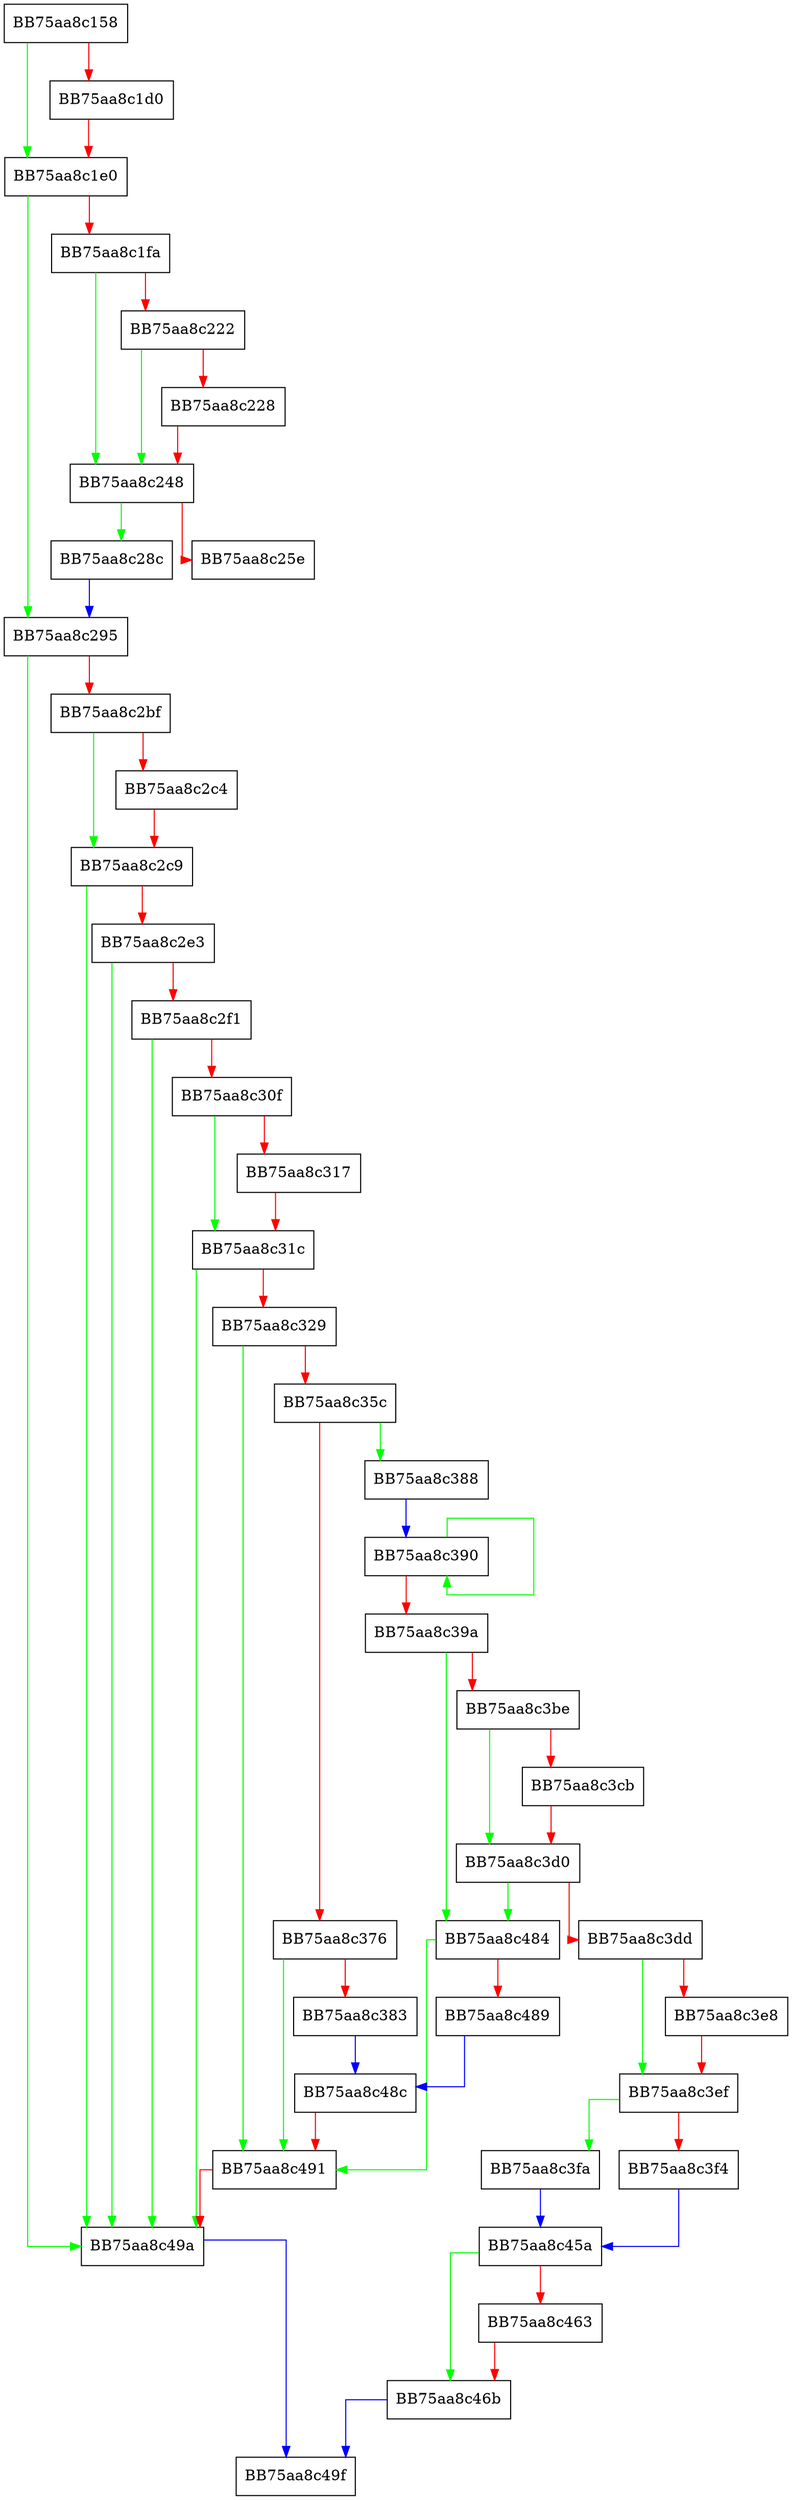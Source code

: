 digraph RecordPush {
  node [shape="box"];
  graph [splines=ortho];
  BB75aa8c158 -> BB75aa8c1e0 [color="green"];
  BB75aa8c158 -> BB75aa8c1d0 [color="red"];
  BB75aa8c1d0 -> BB75aa8c1e0 [color="red"];
  BB75aa8c1e0 -> BB75aa8c295 [color="green"];
  BB75aa8c1e0 -> BB75aa8c1fa [color="red"];
  BB75aa8c1fa -> BB75aa8c248 [color="green"];
  BB75aa8c1fa -> BB75aa8c222 [color="red"];
  BB75aa8c222 -> BB75aa8c248 [color="green"];
  BB75aa8c222 -> BB75aa8c228 [color="red"];
  BB75aa8c228 -> BB75aa8c248 [color="red"];
  BB75aa8c248 -> BB75aa8c28c [color="green"];
  BB75aa8c248 -> BB75aa8c25e [color="red"];
  BB75aa8c28c -> BB75aa8c295 [color="blue"];
  BB75aa8c295 -> BB75aa8c49a [color="green"];
  BB75aa8c295 -> BB75aa8c2bf [color="red"];
  BB75aa8c2bf -> BB75aa8c2c9 [color="green"];
  BB75aa8c2bf -> BB75aa8c2c4 [color="red"];
  BB75aa8c2c4 -> BB75aa8c2c9 [color="red"];
  BB75aa8c2c9 -> BB75aa8c49a [color="green"];
  BB75aa8c2c9 -> BB75aa8c2e3 [color="red"];
  BB75aa8c2e3 -> BB75aa8c49a [color="green"];
  BB75aa8c2e3 -> BB75aa8c2f1 [color="red"];
  BB75aa8c2f1 -> BB75aa8c49a [color="green"];
  BB75aa8c2f1 -> BB75aa8c30f [color="red"];
  BB75aa8c30f -> BB75aa8c31c [color="green"];
  BB75aa8c30f -> BB75aa8c317 [color="red"];
  BB75aa8c317 -> BB75aa8c31c [color="red"];
  BB75aa8c31c -> BB75aa8c49a [color="green"];
  BB75aa8c31c -> BB75aa8c329 [color="red"];
  BB75aa8c329 -> BB75aa8c491 [color="green"];
  BB75aa8c329 -> BB75aa8c35c [color="red"];
  BB75aa8c35c -> BB75aa8c388 [color="green"];
  BB75aa8c35c -> BB75aa8c376 [color="red"];
  BB75aa8c376 -> BB75aa8c491 [color="green"];
  BB75aa8c376 -> BB75aa8c383 [color="red"];
  BB75aa8c383 -> BB75aa8c48c [color="blue"];
  BB75aa8c388 -> BB75aa8c390 [color="blue"];
  BB75aa8c390 -> BB75aa8c390 [color="green"];
  BB75aa8c390 -> BB75aa8c39a [color="red"];
  BB75aa8c39a -> BB75aa8c484 [color="green"];
  BB75aa8c39a -> BB75aa8c3be [color="red"];
  BB75aa8c3be -> BB75aa8c3d0 [color="green"];
  BB75aa8c3be -> BB75aa8c3cb [color="red"];
  BB75aa8c3cb -> BB75aa8c3d0 [color="red"];
  BB75aa8c3d0 -> BB75aa8c484 [color="green"];
  BB75aa8c3d0 -> BB75aa8c3dd [color="red"];
  BB75aa8c3dd -> BB75aa8c3ef [color="green"];
  BB75aa8c3dd -> BB75aa8c3e8 [color="red"];
  BB75aa8c3e8 -> BB75aa8c3ef [color="red"];
  BB75aa8c3ef -> BB75aa8c3fa [color="green"];
  BB75aa8c3ef -> BB75aa8c3f4 [color="red"];
  BB75aa8c3f4 -> BB75aa8c45a [color="blue"];
  BB75aa8c3fa -> BB75aa8c45a [color="blue"];
  BB75aa8c45a -> BB75aa8c46b [color="green"];
  BB75aa8c45a -> BB75aa8c463 [color="red"];
  BB75aa8c463 -> BB75aa8c46b [color="red"];
  BB75aa8c46b -> BB75aa8c49f [color="blue"];
  BB75aa8c484 -> BB75aa8c491 [color="green"];
  BB75aa8c484 -> BB75aa8c489 [color="red"];
  BB75aa8c489 -> BB75aa8c48c [color="blue"];
  BB75aa8c48c -> BB75aa8c491 [color="red"];
  BB75aa8c491 -> BB75aa8c49a [color="red"];
  BB75aa8c49a -> BB75aa8c49f [color="blue"];
}